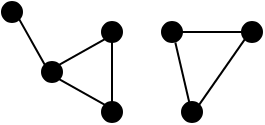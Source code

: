 <mxfile version="14.0.5" type="github">
  <diagram id="_VWFgmsc36bpR6t_Q_1w" name="Page-1">
    <mxGraphModel dx="331" dy="177" grid="1" gridSize="10" guides="1" tooltips="1" connect="1" arrows="1" fold="1" page="1" pageScale="1" pageWidth="850" pageHeight="1100" math="0" shadow="0">
      <root>
        <mxCell id="0" />
        <mxCell id="1" parent="0" />
        <mxCell id="EEsalVjFLMn4Mrq5zuK--9" value="" style="ellipse;whiteSpace=wrap;html=1;aspect=fixed;fontColor=#333333;fillColor=#000000;" parent="1" vertex="1">
          <mxGeometry x="560" y="320" width="10" height="10" as="geometry" />
        </mxCell>
        <mxCell id="EEsalVjFLMn4Mrq5zuK--11" value="" style="ellipse;whiteSpace=wrap;html=1;aspect=fixed;fontColor=#333333;fillColor=#000000;" parent="1" vertex="1">
          <mxGeometry x="540" y="290" width="10" height="10" as="geometry" />
        </mxCell>
        <mxCell id="EEsalVjFLMn4Mrq5zuK--13" value="" style="ellipse;whiteSpace=wrap;html=1;aspect=fixed;fontColor=#333333;fillColor=#000000;" parent="1" vertex="1">
          <mxGeometry x="590" y="300" width="10" height="10" as="geometry" />
        </mxCell>
        <mxCell id="EEsalVjFLMn4Mrq5zuK--14" value="" style="ellipse;whiteSpace=wrap;html=1;aspect=fixed;fontColor=#333333;fillColor=#000000;" parent="1" vertex="1">
          <mxGeometry x="590" y="340" width="10" height="10" as="geometry" />
        </mxCell>
        <mxCell id="EEsalVjFLMn4Mrq5zuK--15" value="" style="endArrow=none;html=1;exitX=0;exitY=0;exitDx=0;exitDy=0;entryX=1;entryY=1;entryDx=0;entryDy=0;" parent="1" source="EEsalVjFLMn4Mrq5zuK--9" target="EEsalVjFLMn4Mrq5zuK--11" edge="1">
          <mxGeometry width="50" height="50" relative="1" as="geometry">
            <mxPoint x="415" y="330" as="sourcePoint" />
            <mxPoint x="415" y="298" as="targetPoint" />
          </mxGeometry>
        </mxCell>
        <mxCell id="EEsalVjFLMn4Mrq5zuK--17" value="" style="endArrow=none;html=1;exitX=1;exitY=1;exitDx=0;exitDy=0;entryX=0;entryY=0;entryDx=0;entryDy=0;" parent="1" source="EEsalVjFLMn4Mrq5zuK--9" target="EEsalVjFLMn4Mrq5zuK--14" edge="1">
          <mxGeometry width="50" height="50" relative="1" as="geometry">
            <mxPoint x="531.464" y="338.536" as="sourcePoint" />
            <mxPoint x="508.536" y="361.464" as="targetPoint" />
          </mxGeometry>
        </mxCell>
        <mxCell id="EEsalVjFLMn4Mrq5zuK--18" value="" style="endArrow=none;html=1;exitX=0;exitY=1;exitDx=0;exitDy=0;entryX=1;entryY=0;entryDx=0;entryDy=0;" parent="1" source="EEsalVjFLMn4Mrq5zuK--13" target="EEsalVjFLMn4Mrq5zuK--9" edge="1">
          <mxGeometry width="50" height="50" relative="1" as="geometry">
            <mxPoint x="578.536" y="338.536" as="sourcePoint" />
            <mxPoint x="601.464" y="361.464" as="targetPoint" />
          </mxGeometry>
        </mxCell>
        <mxCell id="tI1AEoeb33xZlmee46kZ-1" value="" style="endArrow=none;html=1;exitX=0.5;exitY=1;exitDx=0;exitDy=0;entryX=0.5;entryY=0;entryDx=0;entryDy=0;" edge="1" parent="1" source="EEsalVjFLMn4Mrq5zuK--13" target="EEsalVjFLMn4Mrq5zuK--14">
          <mxGeometry width="50" height="50" relative="1" as="geometry">
            <mxPoint x="601.464" y="318.536" as="sourcePoint" />
            <mxPoint x="578.536" y="331.464" as="targetPoint" />
          </mxGeometry>
        </mxCell>
        <mxCell id="tI1AEoeb33xZlmee46kZ-2" value="" style="ellipse;whiteSpace=wrap;html=1;aspect=fixed;fontColor=#333333;fillColor=#000000;direction=east;" vertex="1" parent="1">
          <mxGeometry x="620" y="300" width="10" height="10" as="geometry" />
        </mxCell>
        <mxCell id="tI1AEoeb33xZlmee46kZ-3" value="" style="ellipse;whiteSpace=wrap;html=1;aspect=fixed;fontColor=#333333;fillColor=#000000;direction=east;" vertex="1" parent="1">
          <mxGeometry x="660" y="300" width="10" height="10" as="geometry" />
        </mxCell>
        <mxCell id="tI1AEoeb33xZlmee46kZ-4" value="" style="ellipse;whiteSpace=wrap;html=1;aspect=fixed;fontColor=#333333;fillColor=#000000;direction=east;" vertex="1" parent="1">
          <mxGeometry x="630" y="340" width="10" height="10" as="geometry" />
        </mxCell>
        <mxCell id="tI1AEoeb33xZlmee46kZ-5" value="" style="endArrow=none;html=1;entryX=0.365;entryY=0.021;entryDx=0;entryDy=0;entryPerimeter=0;exitX=0.667;exitY=1.021;exitDx=0;exitDy=0;exitPerimeter=0;" edge="1" parent="1" source="tI1AEoeb33xZlmee46kZ-2" target="tI1AEoeb33xZlmee46kZ-4">
          <mxGeometry width="50" height="50" relative="1" as="geometry">
            <mxPoint x="627" y="310" as="sourcePoint" />
            <mxPoint x="568.536" y="361.464" as="targetPoint" />
          </mxGeometry>
        </mxCell>
        <mxCell id="tI1AEoeb33xZlmee46kZ-6" value="" style="endArrow=none;html=1;exitX=0;exitY=0.5;exitDx=0;exitDy=0;entryX=1;entryY=0.5;entryDx=0;entryDy=0;" edge="1" parent="1" source="tI1AEoeb33xZlmee46kZ-3" target="tI1AEoeb33xZlmee46kZ-2">
          <mxGeometry width="50" height="50" relative="1" as="geometry">
            <mxPoint x="638.536" y="338.536" as="sourcePoint" />
            <mxPoint x="661.464" y="361.464" as="targetPoint" />
          </mxGeometry>
        </mxCell>
        <mxCell id="tI1AEoeb33xZlmee46kZ-7" value="" style="endArrow=none;html=1;exitX=0;exitY=1;exitDx=0;exitDy=0;entryX=1;entryY=0;entryDx=0;entryDy=0;" edge="1" parent="1" source="tI1AEoeb33xZlmee46kZ-3" target="tI1AEoeb33xZlmee46kZ-4">
          <mxGeometry width="50" height="50" relative="1" as="geometry">
            <mxPoint x="661.464" y="318.536" as="sourcePoint" />
            <mxPoint x="638.536" y="331.464" as="targetPoint" />
          </mxGeometry>
        </mxCell>
      </root>
    </mxGraphModel>
  </diagram>
</mxfile>
